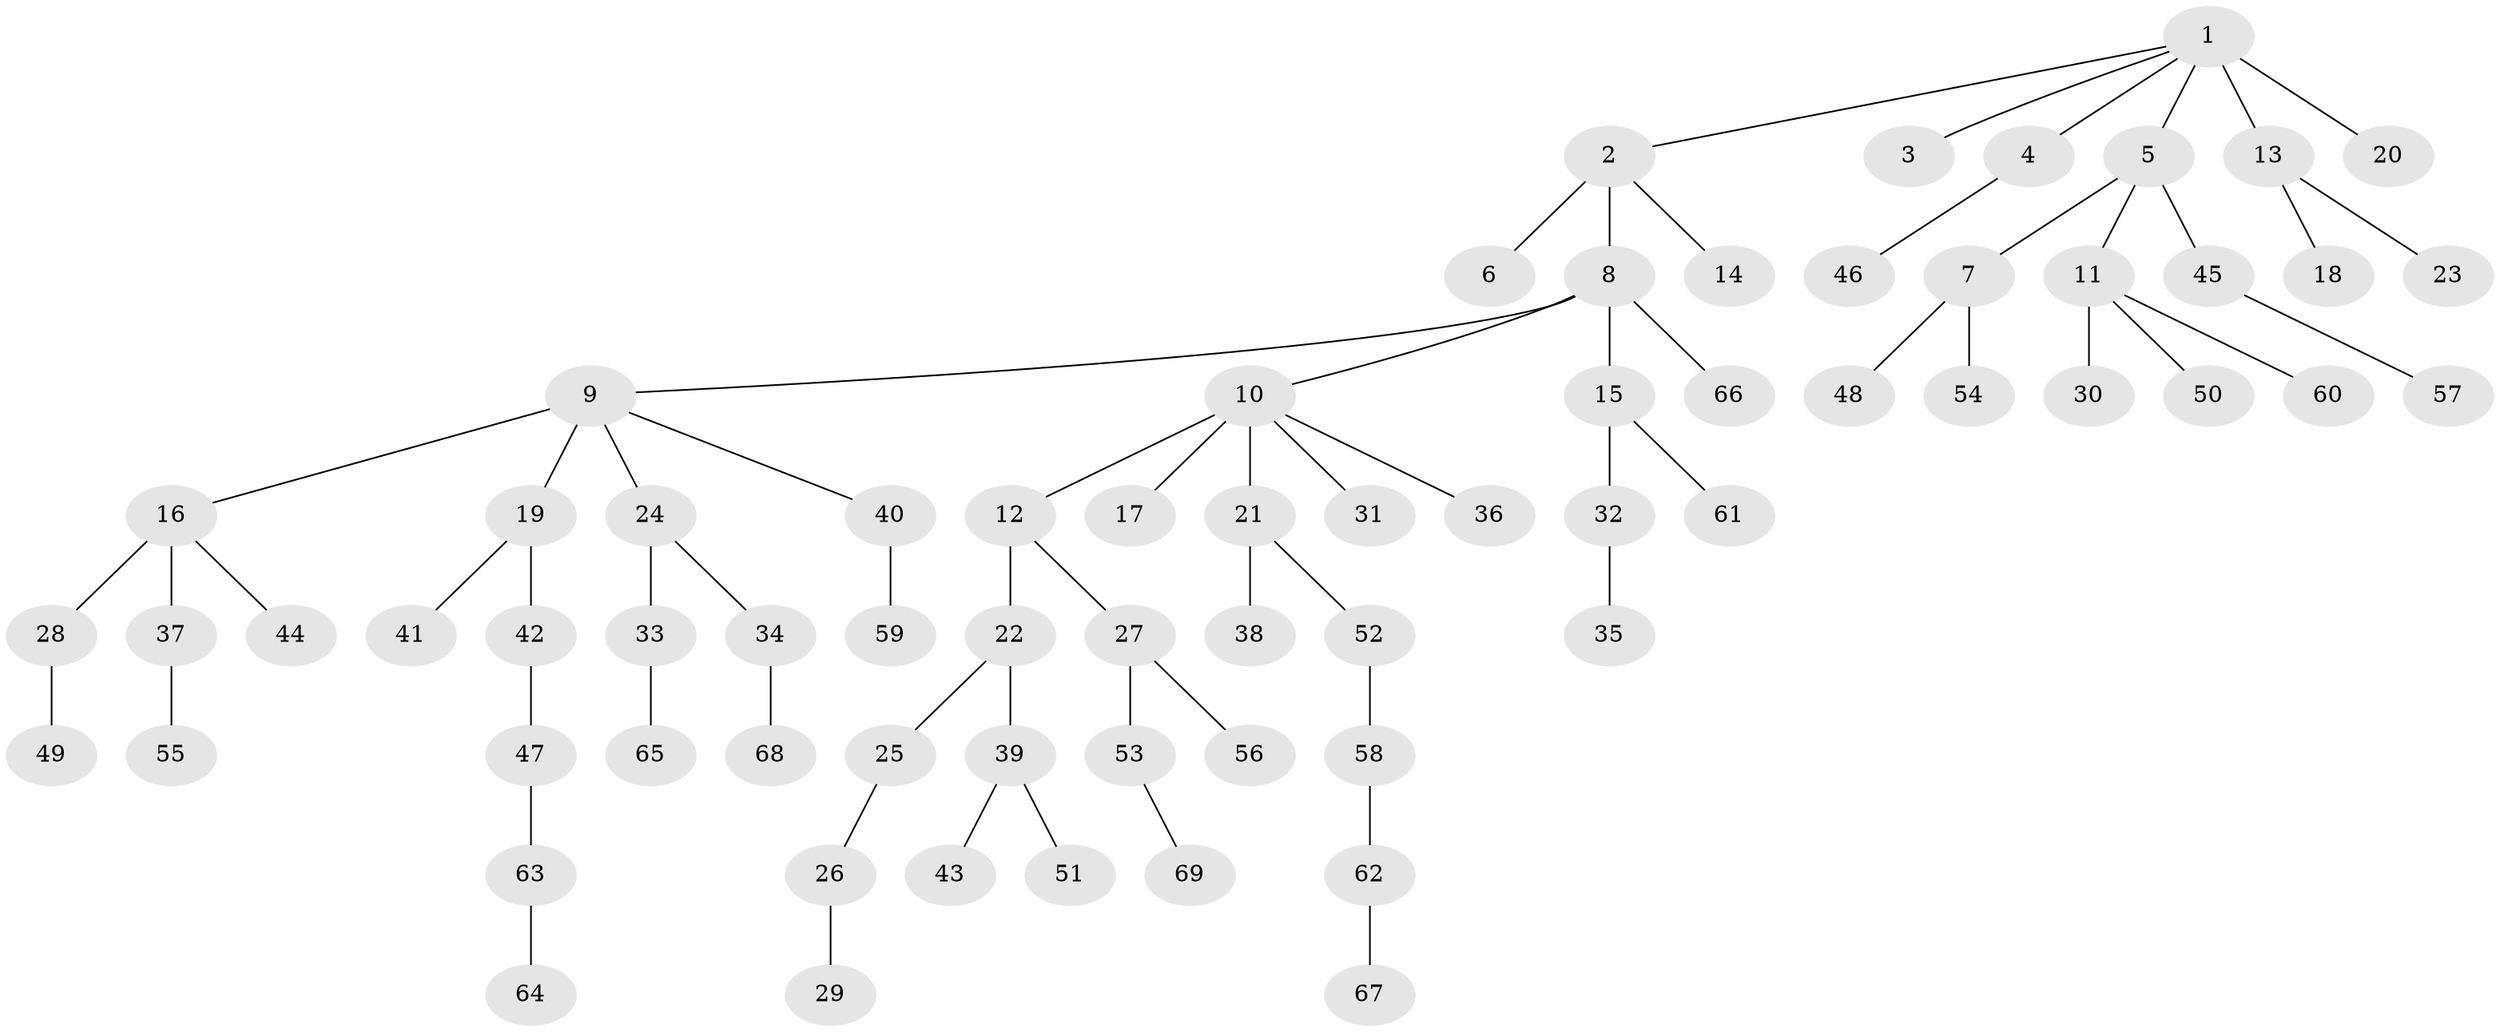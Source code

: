 // original degree distribution, {9: 0.015151515151515152, 4: 0.06818181818181818, 2: 0.25, 3: 0.11363636363636363, 5: 0.015151515151515152, 6: 0.015151515151515152, 7: 0.007575757575757576, 1: 0.5151515151515151}
// Generated by graph-tools (version 1.1) at 2025/36/03/09/25 02:36:34]
// undirected, 69 vertices, 68 edges
graph export_dot {
graph [start="1"]
  node [color=gray90,style=filled];
  1;
  2;
  3;
  4;
  5;
  6;
  7;
  8;
  9;
  10;
  11;
  12;
  13;
  14;
  15;
  16;
  17;
  18;
  19;
  20;
  21;
  22;
  23;
  24;
  25;
  26;
  27;
  28;
  29;
  30;
  31;
  32;
  33;
  34;
  35;
  36;
  37;
  38;
  39;
  40;
  41;
  42;
  43;
  44;
  45;
  46;
  47;
  48;
  49;
  50;
  51;
  52;
  53;
  54;
  55;
  56;
  57;
  58;
  59;
  60;
  61;
  62;
  63;
  64;
  65;
  66;
  67;
  68;
  69;
  1 -- 2 [weight=1.0];
  1 -- 3 [weight=1.0];
  1 -- 4 [weight=1.0];
  1 -- 5 [weight=1.0];
  1 -- 13 [weight=1.0];
  1 -- 20 [weight=3.0];
  2 -- 6 [weight=2.0];
  2 -- 8 [weight=1.0];
  2 -- 14 [weight=1.0];
  4 -- 46 [weight=1.0];
  5 -- 7 [weight=1.0];
  5 -- 11 [weight=1.0];
  5 -- 45 [weight=1.0];
  7 -- 48 [weight=1.0];
  7 -- 54 [weight=1.0];
  8 -- 9 [weight=1.0];
  8 -- 10 [weight=1.0];
  8 -- 15 [weight=1.0];
  8 -- 66 [weight=1.0];
  9 -- 16 [weight=1.0];
  9 -- 19 [weight=2.0];
  9 -- 24 [weight=1.0];
  9 -- 40 [weight=1.0];
  10 -- 12 [weight=1.0];
  10 -- 17 [weight=1.0];
  10 -- 21 [weight=3.0];
  10 -- 31 [weight=1.0];
  10 -- 36 [weight=1.0];
  11 -- 30 [weight=1.0];
  11 -- 50 [weight=1.0];
  11 -- 60 [weight=1.0];
  12 -- 22 [weight=1.0];
  12 -- 27 [weight=1.0];
  13 -- 18 [weight=1.0];
  13 -- 23 [weight=2.0];
  15 -- 32 [weight=1.0];
  15 -- 61 [weight=2.0];
  16 -- 28 [weight=2.0];
  16 -- 37 [weight=1.0];
  16 -- 44 [weight=1.0];
  19 -- 41 [weight=1.0];
  19 -- 42 [weight=1.0];
  21 -- 38 [weight=1.0];
  21 -- 52 [weight=1.0];
  22 -- 25 [weight=1.0];
  22 -- 39 [weight=1.0];
  24 -- 33 [weight=1.0];
  24 -- 34 [weight=1.0];
  25 -- 26 [weight=1.0];
  26 -- 29 [weight=1.0];
  27 -- 53 [weight=1.0];
  27 -- 56 [weight=1.0];
  28 -- 49 [weight=1.0];
  32 -- 35 [weight=1.0];
  33 -- 65 [weight=1.0];
  34 -- 68 [weight=1.0];
  37 -- 55 [weight=1.0];
  39 -- 43 [weight=1.0];
  39 -- 51 [weight=1.0];
  40 -- 59 [weight=2.0];
  42 -- 47 [weight=1.0];
  45 -- 57 [weight=1.0];
  47 -- 63 [weight=1.0];
  52 -- 58 [weight=1.0];
  53 -- 69 [weight=1.0];
  58 -- 62 [weight=1.0];
  62 -- 67 [weight=1.0];
  63 -- 64 [weight=1.0];
}
